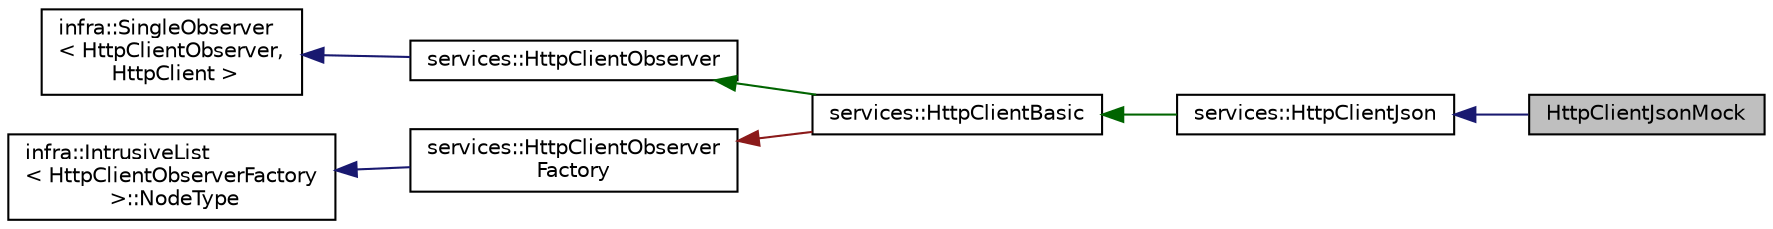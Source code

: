 digraph "HttpClientJsonMock"
{
 // INTERACTIVE_SVG=YES
  edge [fontname="Helvetica",fontsize="10",labelfontname="Helvetica",labelfontsize="10"];
  node [fontname="Helvetica",fontsize="10",shape=record];
  rankdir="LR";
  Node0 [label="HttpClientJsonMock",height=0.2,width=0.4,color="black", fillcolor="grey75", style="filled", fontcolor="black"];
  Node1 -> Node0 [dir="back",color="midnightblue",fontsize="10",style="solid",fontname="Helvetica"];
  Node1 [label="services::HttpClientJson",height=0.2,width=0.4,color="black", fillcolor="white", style="filled",URL="$df/dd9/classservices_1_1_http_client_json.html"];
  Node2 -> Node1 [dir="back",color="darkgreen",fontsize="10",style="solid",fontname="Helvetica"];
  Node2 [label="services::HttpClientBasic",height=0.2,width=0.4,color="black", fillcolor="white", style="filled",URL="$db/dae/classservices_1_1_http_client_basic.html"];
  Node3 -> Node2 [dir="back",color="darkgreen",fontsize="10",style="solid",fontname="Helvetica"];
  Node3 [label="services::HttpClientObserver",height=0.2,width=0.4,color="black", fillcolor="white", style="filled",URL="$d3/db1/classservices_1_1_http_client_observer.html"];
  Node4 -> Node3 [dir="back",color="midnightblue",fontsize="10",style="solid",fontname="Helvetica"];
  Node4 [label="infra::SingleObserver\l\< HttpClientObserver,\l HttpClient \>",height=0.2,width=0.4,color="black", fillcolor="white", style="filled",URL="$dc/d4c/classinfra_1_1_single_observer.html"];
  Node5 -> Node2 [dir="back",color="firebrick4",fontsize="10",style="solid",fontname="Helvetica"];
  Node5 [label="services::HttpClientObserver\lFactory",height=0.2,width=0.4,color="black", fillcolor="white", style="filled",URL="$d9/d25/classservices_1_1_http_client_observer_factory.html"];
  Node6 -> Node5 [dir="back",color="midnightblue",fontsize="10",style="solid",fontname="Helvetica"];
  Node6 [label="infra::IntrusiveList\l\< HttpClientObserverFactory\l \>::NodeType",height=0.2,width=0.4,color="black", fillcolor="white", style="filled",URL="$d7/da5/classinfra_1_1detail_1_1_intrusive_list_node.html"];
}
